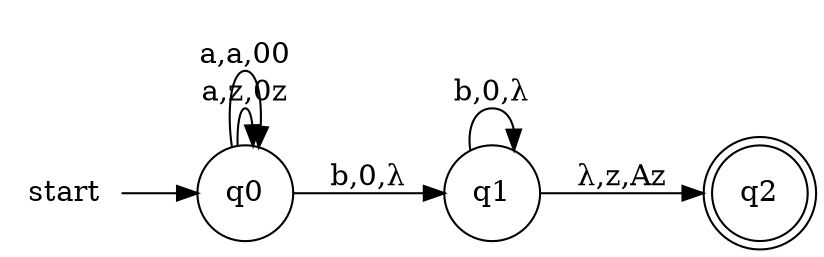 digraph pda_machine {
	rankdir=LR size="8,5"
	node [shape=plaintext]
	start
	node [shape=circle]
	q0
	start -> q0
	node [shape=doublecircle]
	q2
	node [shape=circle]
	q0 -> q0 [label="a,z,0z"]
	q0 -> q0 [label="a,a,00"]
	q0 -> q1 [label="b,0,λ"]
	q1 -> q1 [label="b,0,λ"]
	q1 -> q2 [label="λ,z,Az"]
}

